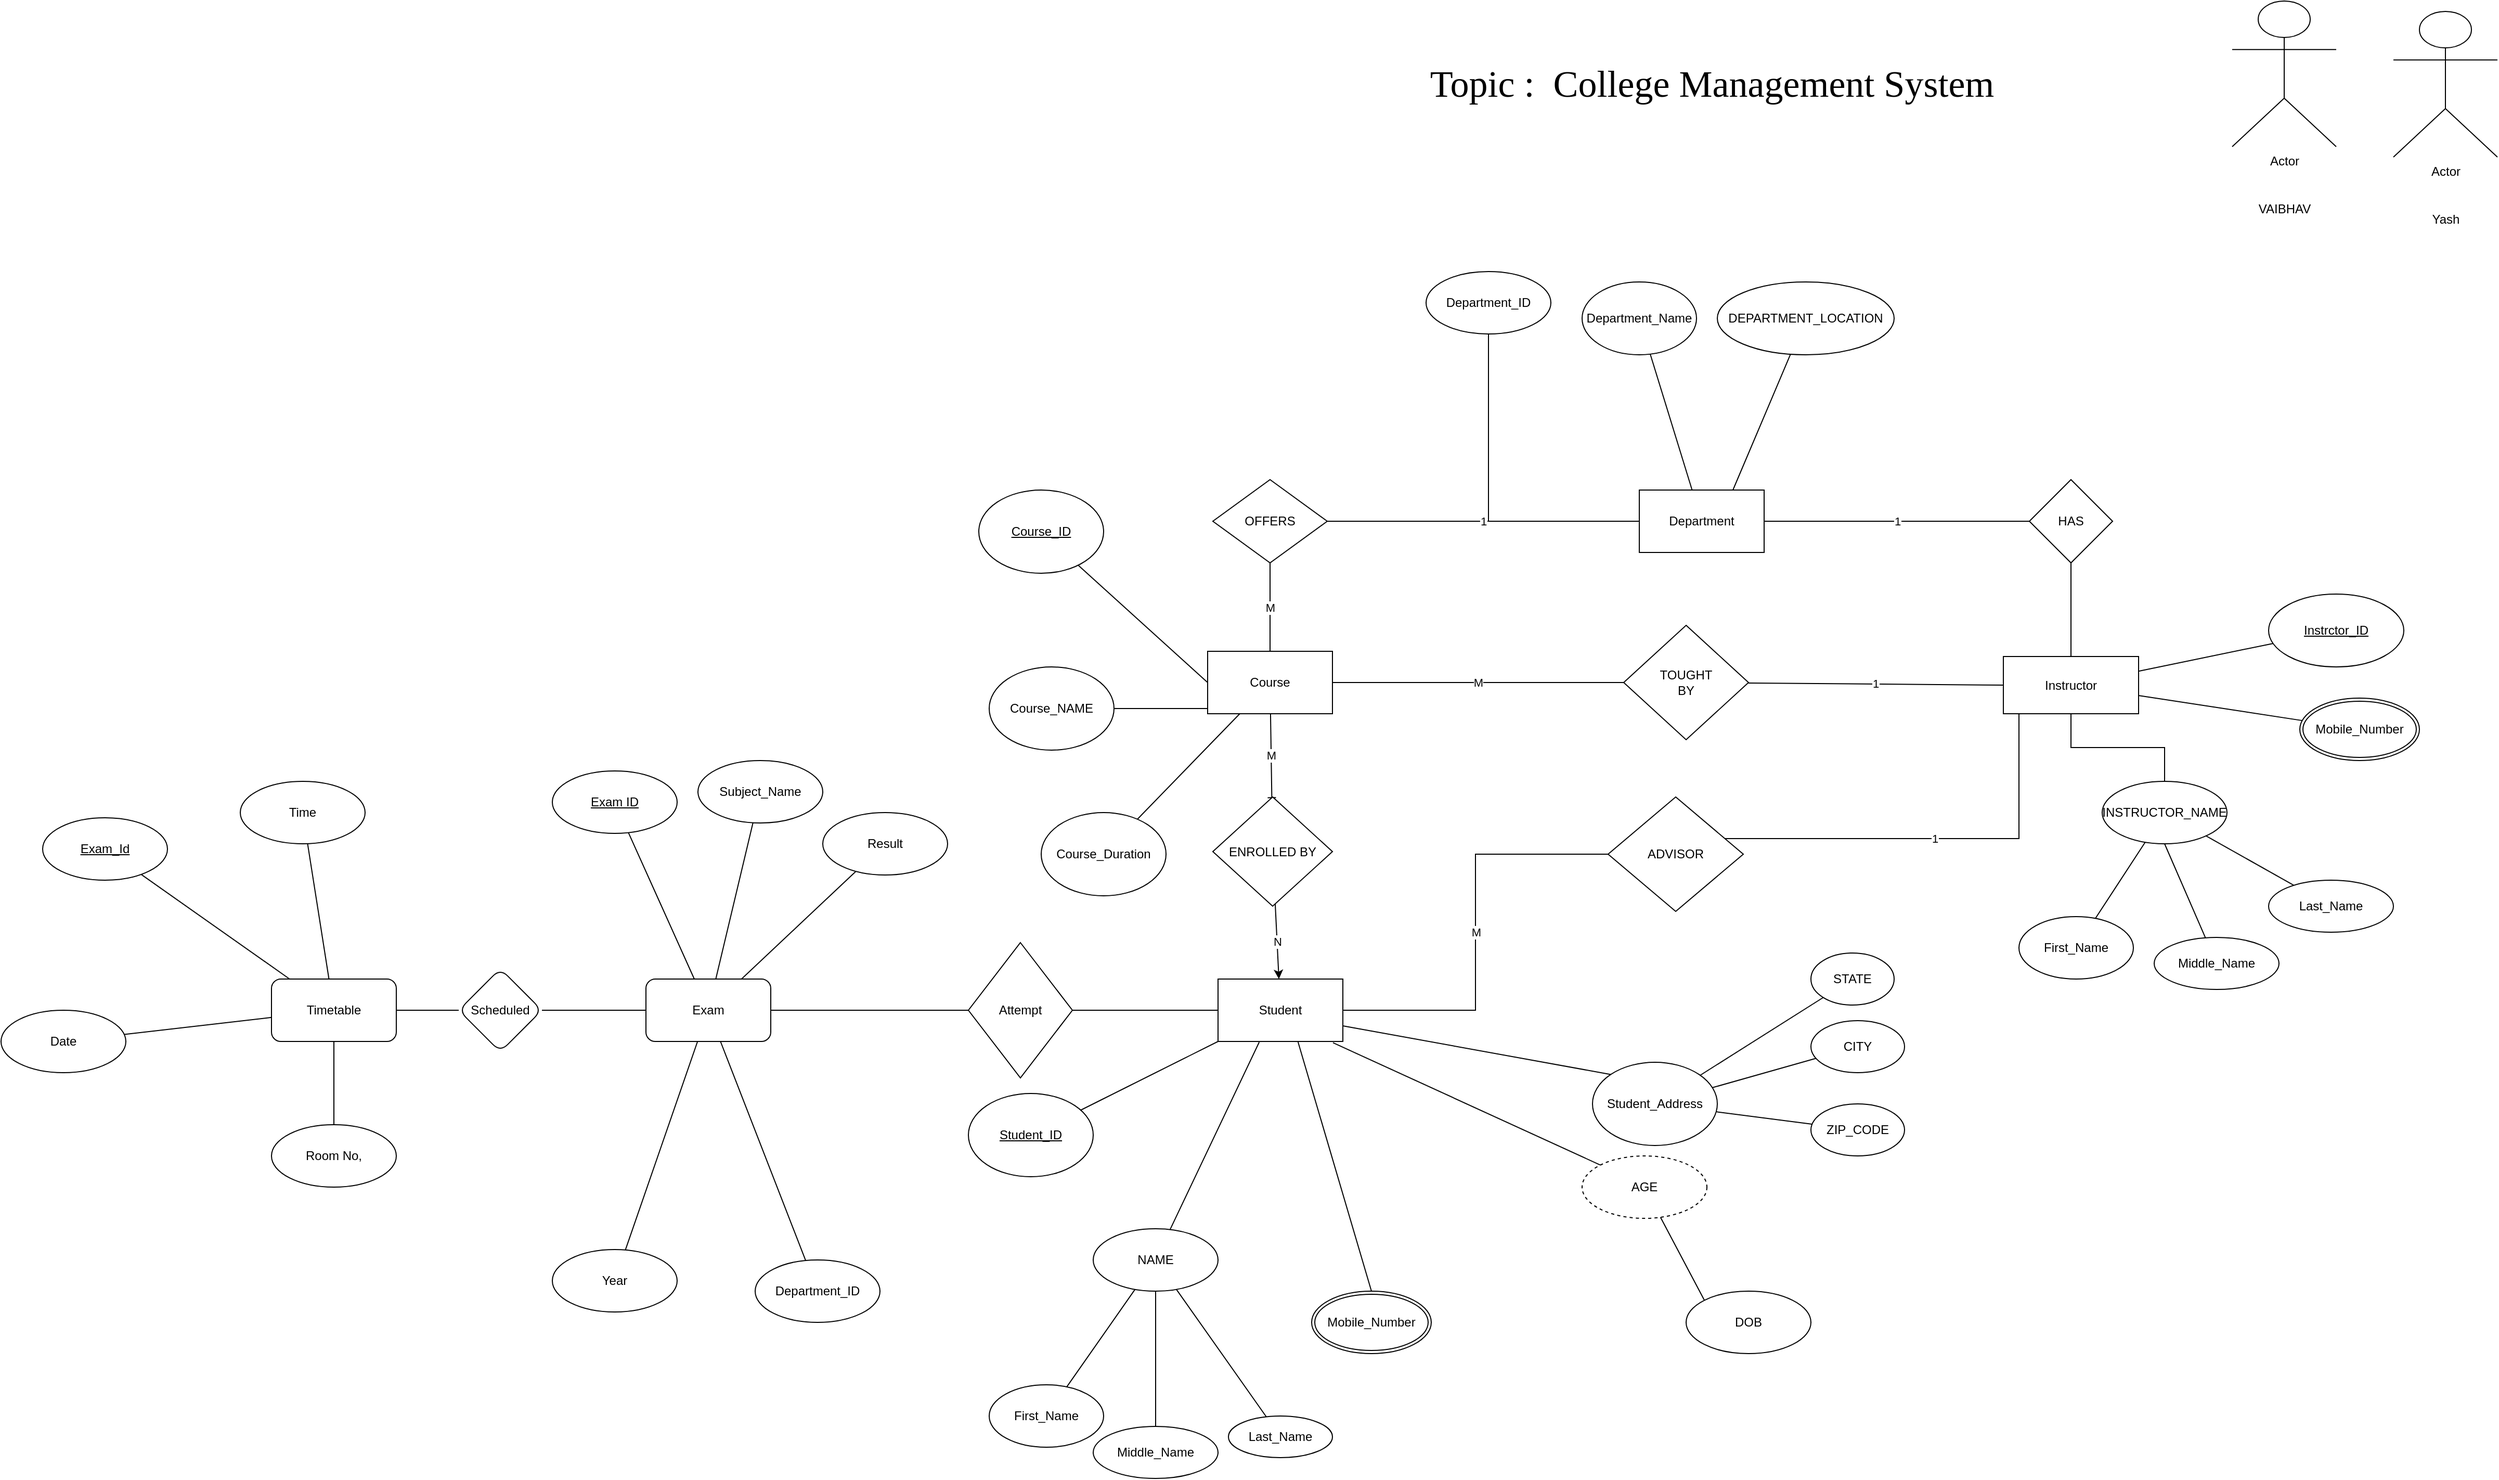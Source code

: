 <mxfile version="16.1.0" type="github">
  <diagram id="R2lEEEUBdFMjLlhIrx00" name="Page-1">
    <mxGraphModel dx="2772" dy="1697" grid="1" gridSize="10" guides="1" tooltips="1" connect="1" arrows="1" fold="1" page="1" pageScale="1" pageWidth="850" pageHeight="1100" math="0" shadow="0" extFonts="Permanent Marker^https://fonts.googleapis.com/css?family=Permanent+Marker">
      <root>
        <mxCell id="0" />
        <mxCell id="1" parent="0" />
        <mxCell id="QF39eqOGqN_0U-94D1bC-55" value="1" style="edgeStyle=orthogonalEdgeStyle;rounded=0;orthogonalLoop=1;jettySize=auto;html=1;entryX=0;entryY=0.5;entryDx=0;entryDy=0;endArrow=none;endFill=0;" parent="1" source="QF39eqOGqN_0U-94D1bC-11" target="QF39eqOGqN_0U-94D1bC-54" edge="1">
          <mxGeometry relative="1" as="geometry" />
        </mxCell>
        <mxCell id="Lc2b4h-heHFp3ACsY35L-27" value="" style="edgeStyle=orthogonalEdgeStyle;rounded=0;orthogonalLoop=1;jettySize=auto;html=1;endArrow=none;endFill=0;" edge="1" parent="1" source="QF39eqOGqN_0U-94D1bC-11" target="Lc2b4h-heHFp3ACsY35L-26">
          <mxGeometry relative="1" as="geometry" />
        </mxCell>
        <mxCell id="QF39eqOGqN_0U-94D1bC-11" value="Department" style="rounded=0;whiteSpace=wrap;html=1;" parent="1" vertex="1">
          <mxGeometry x="425" y="150" width="120" height="60" as="geometry" />
        </mxCell>
        <mxCell id="QF39eqOGqN_0U-94D1bC-50" value="M" style="rounded=0;orthogonalLoop=1;jettySize=auto;html=1;endArrow=none;endFill=0;" parent="1" source="QF39eqOGqN_0U-94D1bC-12" target="QF39eqOGqN_0U-94D1bC-49" edge="1">
          <mxGeometry relative="1" as="geometry" />
        </mxCell>
        <mxCell id="QF39eqOGqN_0U-94D1bC-63" value="M" style="orthogonalLoop=1;jettySize=auto;html=1;rounded=0;endArrow=baseDash;endFill=0;" parent="1" source="QF39eqOGqN_0U-94D1bC-12" target="QF39eqOGqN_0U-94D1bC-62" edge="1">
          <mxGeometry relative="1" as="geometry" />
        </mxCell>
        <mxCell id="QF39eqOGqN_0U-94D1bC-12" value="Course" style="rounded=0;whiteSpace=wrap;html=1;" parent="1" vertex="1">
          <mxGeometry x="10" y="305" width="120" height="60" as="geometry" />
        </mxCell>
        <mxCell id="QF39eqOGqN_0U-94D1bC-13" value="Instructor" style="rounded=0;whiteSpace=wrap;html=1;" parent="1" vertex="1">
          <mxGeometry x="775" y="310" width="130" height="55" as="geometry" />
        </mxCell>
        <mxCell id="QF39eqOGqN_0U-94D1bC-59" value="M" style="rounded=0;orthogonalLoop=1;jettySize=auto;html=1;entryX=0;entryY=0.5;entryDx=0;entryDy=0;endArrow=none;endFill=0;edgeStyle=orthogonalEdgeStyle;" parent="1" source="QF39eqOGqN_0U-94D1bC-14" target="QF39eqOGqN_0U-94D1bC-57" edge="1">
          <mxGeometry relative="1" as="geometry" />
        </mxCell>
        <mxCell id="QF39eqOGqN_0U-94D1bC-14" value="Student" style="rounded=0;whiteSpace=wrap;html=1;" parent="1" vertex="1">
          <mxGeometry x="20" y="620" width="120" height="60" as="geometry" />
        </mxCell>
        <mxCell id="QF39eqOGqN_0U-94D1bC-45" value="" style="rounded=0;orthogonalLoop=1;jettySize=auto;html=1;endArrow=none;endFill=0;" parent="1" source="QF39eqOGqN_0U-94D1bC-15" target="QF39eqOGqN_0U-94D1bC-11" edge="1">
          <mxGeometry relative="1" as="geometry" />
        </mxCell>
        <mxCell id="QF39eqOGqN_0U-94D1bC-15" value="Department_Name" style="ellipse;whiteSpace=wrap;html=1;" parent="1" vertex="1">
          <mxGeometry x="370" y="-50" width="110" height="70" as="geometry" />
        </mxCell>
        <mxCell id="QF39eqOGqN_0U-94D1bC-44" style="rounded=0;orthogonalLoop=1;jettySize=auto;html=1;entryX=0.75;entryY=0;entryDx=0;entryDy=0;endArrow=none;endFill=0;" parent="1" source="QF39eqOGqN_0U-94D1bC-16" target="QF39eqOGqN_0U-94D1bC-11" edge="1">
          <mxGeometry relative="1" as="geometry" />
        </mxCell>
        <mxCell id="QF39eqOGqN_0U-94D1bC-16" value="DEPARTMENT_LOCATION" style="ellipse;whiteSpace=wrap;html=1;" parent="1" vertex="1">
          <mxGeometry x="500" y="-50" width="170" height="70" as="geometry" />
        </mxCell>
        <mxCell id="QF39eqOGqN_0U-94D1bC-46" style="rounded=0;orthogonalLoop=1;jettySize=auto;html=1;entryX=0;entryY=0.5;entryDx=0;entryDy=0;endArrow=none;endFill=0;" parent="1" source="QF39eqOGqN_0U-94D1bC-17" target="QF39eqOGqN_0U-94D1bC-12" edge="1">
          <mxGeometry relative="1" as="geometry" />
        </mxCell>
        <mxCell id="QF39eqOGqN_0U-94D1bC-17" value="&lt;u&gt;Course_ID&lt;/u&gt;" style="ellipse;whiteSpace=wrap;html=1;" parent="1" vertex="1">
          <mxGeometry x="-210" y="150" width="120" height="80" as="geometry" />
        </mxCell>
        <mxCell id="QF39eqOGqN_0U-94D1bC-47" value="" style="edgeStyle=orthogonalEdgeStyle;rounded=0;orthogonalLoop=1;jettySize=auto;html=1;endArrow=none;endFill=0;" parent="1" source="QF39eqOGqN_0U-94D1bC-18" target="QF39eqOGqN_0U-94D1bC-12" edge="1">
          <mxGeometry relative="1" as="geometry">
            <Array as="points">
              <mxPoint x="100" y="360" />
              <mxPoint x="100" y="360" />
            </Array>
          </mxGeometry>
        </mxCell>
        <mxCell id="QF39eqOGqN_0U-94D1bC-18" value="Course_NAME" style="ellipse;whiteSpace=wrap;html=1;" parent="1" vertex="1">
          <mxGeometry x="-200" y="320" width="120" height="80" as="geometry" />
        </mxCell>
        <mxCell id="QF39eqOGqN_0U-94D1bC-48" value="" style="rounded=0;orthogonalLoop=1;jettySize=auto;html=1;endArrow=none;endFill=0;" parent="1" source="QF39eqOGqN_0U-94D1bC-19" target="QF39eqOGqN_0U-94D1bC-12" edge="1">
          <mxGeometry relative="1" as="geometry" />
        </mxCell>
        <mxCell id="QF39eqOGqN_0U-94D1bC-19" value="Course_Duration" style="ellipse;whiteSpace=wrap;html=1;" parent="1" vertex="1">
          <mxGeometry x="-150" y="460" width="120" height="80" as="geometry" />
        </mxCell>
        <mxCell id="QF39eqOGqN_0U-94D1bC-43" style="rounded=0;orthogonalLoop=1;jettySize=auto;html=1;endArrow=none;endFill=0;" parent="1" source="QF39eqOGqN_0U-94D1bC-21" target="QF39eqOGqN_0U-94D1bC-13" edge="1">
          <mxGeometry relative="1" as="geometry" />
        </mxCell>
        <mxCell id="QF39eqOGqN_0U-94D1bC-21" value="Instrctor_ID" style="ellipse;whiteSpace=wrap;html=1;fontStyle=4" parent="1" vertex="1">
          <mxGeometry x="1030" y="250" width="130" height="70" as="geometry" />
        </mxCell>
        <mxCell id="QF39eqOGqN_0U-94D1bC-42" style="rounded=0;orthogonalLoop=1;jettySize=auto;html=1;endArrow=none;endFill=0;" parent="1" source="2UdWuP_MJw2ZWGw73I6B-8" target="QF39eqOGqN_0U-94D1bC-13" edge="1">
          <mxGeometry relative="1" as="geometry">
            <mxPoint x="1040" y="380" as="sourcePoint" />
          </mxGeometry>
        </mxCell>
        <mxCell id="QF39eqOGqN_0U-94D1bC-38" style="rounded=0;orthogonalLoop=1;jettySize=auto;html=1;exitX=0;exitY=0;exitDx=0;exitDy=0;entryX=1;entryY=0.75;entryDx=0;entryDy=0;endArrow=none;endFill=0;" parent="1" source="QF39eqOGqN_0U-94D1bC-25" target="QF39eqOGqN_0U-94D1bC-14" edge="1">
          <mxGeometry relative="1" as="geometry" />
        </mxCell>
        <mxCell id="QF39eqOGqN_0U-94D1bC-25" value="Student_Address" style="ellipse;whiteSpace=wrap;html=1;" parent="1" vertex="1">
          <mxGeometry x="380" y="700" width="120" height="80" as="geometry" />
        </mxCell>
        <mxCell id="QF39eqOGqN_0U-94D1bC-34" style="rounded=0;orthogonalLoop=1;jettySize=auto;html=1;endArrow=none;endFill=0;" parent="1" source="QF39eqOGqN_0U-94D1bC-26" target="QF39eqOGqN_0U-94D1bC-14" edge="1">
          <mxGeometry relative="1" as="geometry" />
        </mxCell>
        <mxCell id="QF39eqOGqN_0U-94D1bC-26" value="&lt;u&gt;Student_ID&lt;/u&gt;" style="ellipse;whiteSpace=wrap;html=1;" parent="1" vertex="1">
          <mxGeometry x="-220" y="730" width="120" height="80" as="geometry" />
        </mxCell>
        <mxCell id="QF39eqOGqN_0U-94D1bC-67" value="" style="edgeStyle=orthogonalEdgeStyle;rounded=0;orthogonalLoop=1;jettySize=auto;html=1;endArrow=none;endFill=0;" parent="1" source="QF39eqOGqN_0U-94D1bC-28" target="QF39eqOGqN_0U-94D1bC-66" edge="1">
          <mxGeometry relative="1" as="geometry">
            <Array as="points">
              <mxPoint x="-90" y="1010" />
            </Array>
          </mxGeometry>
        </mxCell>
        <mxCell id="QF39eqOGqN_0U-94D1bC-28" value="First_Name" style="ellipse;whiteSpace=wrap;html=1;" parent="1" vertex="1">
          <mxGeometry x="-200" y="1010" width="110" height="60" as="geometry" />
        </mxCell>
        <mxCell id="QF39eqOGqN_0U-94D1bC-68" value="" style="rounded=0;orthogonalLoop=1;jettySize=auto;html=1;endArrow=none;endFill=0;" parent="1" source="QF39eqOGqN_0U-94D1bC-29" target="QF39eqOGqN_0U-94D1bC-66" edge="1">
          <mxGeometry relative="1" as="geometry" />
        </mxCell>
        <mxCell id="QF39eqOGqN_0U-94D1bC-29" value="Last_Name" style="ellipse;whiteSpace=wrap;html=1;" parent="1" vertex="1">
          <mxGeometry x="30" y="1040" width="100" height="40" as="geometry" />
        </mxCell>
        <mxCell id="QF39eqOGqN_0U-94D1bC-31" value="M" style="rounded=0;orthogonalLoop=1;jettySize=auto;html=1;strokeColor=default;endArrow=none;endFill=0;" parent="1" source="QF39eqOGqN_0U-94D1bC-30" target="QF39eqOGqN_0U-94D1bC-12" edge="1">
          <mxGeometry relative="1" as="geometry" />
        </mxCell>
        <mxCell id="QF39eqOGqN_0U-94D1bC-32" value="1" style="edgeStyle=orthogonalEdgeStyle;rounded=0;orthogonalLoop=1;jettySize=auto;html=1;endArrow=none;endFill=0;" parent="1" source="QF39eqOGqN_0U-94D1bC-30" target="QF39eqOGqN_0U-94D1bC-11" edge="1">
          <mxGeometry relative="1" as="geometry" />
        </mxCell>
        <mxCell id="QF39eqOGqN_0U-94D1bC-30" value="OFFERS" style="rhombus;whiteSpace=wrap;html=1;" parent="1" vertex="1">
          <mxGeometry x="15" y="140" width="110" height="80" as="geometry" />
        </mxCell>
        <mxCell id="QF39eqOGqN_0U-94D1bC-51" value="1" style="rounded=0;orthogonalLoop=1;jettySize=auto;html=1;entryX=0;entryY=0.5;entryDx=0;entryDy=0;endArrow=none;endFill=0;" parent="1" source="QF39eqOGqN_0U-94D1bC-49" target="QF39eqOGqN_0U-94D1bC-13" edge="1">
          <mxGeometry relative="1" as="geometry" />
        </mxCell>
        <mxCell id="QF39eqOGqN_0U-94D1bC-49" value="TOUGHT&lt;br&gt;BY" style="rhombus;whiteSpace=wrap;html=1;rounded=0;" parent="1" vertex="1">
          <mxGeometry x="410" y="280" width="120" height="110" as="geometry" />
        </mxCell>
        <mxCell id="2UdWuP_MJw2ZWGw73I6B-13" value="" style="edgeStyle=none;rounded=0;orthogonalLoop=1;jettySize=auto;html=1;endArrow=none;endFill=0;" parent="1" source="QF39eqOGqN_0U-94D1bC-54" target="QF39eqOGqN_0U-94D1bC-13" edge="1">
          <mxGeometry relative="1" as="geometry" />
        </mxCell>
        <mxCell id="QF39eqOGqN_0U-94D1bC-54" value="HAS" style="rhombus;whiteSpace=wrap;html=1;" parent="1" vertex="1">
          <mxGeometry x="800" y="140" width="80" height="80" as="geometry" />
        </mxCell>
        <mxCell id="QF39eqOGqN_0U-94D1bC-60" value="1" style="edgeStyle=orthogonalEdgeStyle;rounded=0;orthogonalLoop=1;jettySize=auto;html=1;endArrow=none;endFill=0;" parent="1" source="QF39eqOGqN_0U-94D1bC-57" target="QF39eqOGqN_0U-94D1bC-13" edge="1">
          <mxGeometry relative="1" as="geometry">
            <mxPoint x="710" y="370" as="targetPoint" />
            <Array as="points">
              <mxPoint x="790" y="485" />
            </Array>
          </mxGeometry>
        </mxCell>
        <mxCell id="QF39eqOGqN_0U-94D1bC-57" value="ADVISOR" style="rhombus;whiteSpace=wrap;html=1;" parent="1" vertex="1">
          <mxGeometry x="395" y="445" width="130" height="110" as="geometry" />
        </mxCell>
        <mxCell id="QF39eqOGqN_0U-94D1bC-64" value="N" style="rounded=0;orthogonalLoop=1;jettySize=auto;html=1;" parent="1" source="QF39eqOGqN_0U-94D1bC-62" target="QF39eqOGqN_0U-94D1bC-14" edge="1">
          <mxGeometry relative="1" as="geometry" />
        </mxCell>
        <mxCell id="QF39eqOGqN_0U-94D1bC-62" value="ENROLLED BY" style="rhombus;whiteSpace=wrap;html=1;rounded=0;" parent="1" vertex="1">
          <mxGeometry x="15" y="445" width="115" height="105" as="geometry" />
        </mxCell>
        <mxCell id="QF39eqOGqN_0U-94D1bC-75" style="rounded=0;orthogonalLoop=1;jettySize=auto;html=1;endArrow=none;endFill=0;" parent="1" source="QF39eqOGqN_0U-94D1bC-65" target="QF39eqOGqN_0U-94D1bC-25" edge="1">
          <mxGeometry relative="1" as="geometry" />
        </mxCell>
        <mxCell id="QF39eqOGqN_0U-94D1bC-65" value="CITY" style="ellipse;whiteSpace=wrap;html=1;" parent="1" vertex="1">
          <mxGeometry x="590" y="660" width="90" height="50" as="geometry" />
        </mxCell>
        <mxCell id="QF39eqOGqN_0U-94D1bC-69" style="rounded=0;orthogonalLoop=1;jettySize=auto;html=1;entryX=0.33;entryY=1.01;entryDx=0;entryDy=0;entryPerimeter=0;endArrow=none;endFill=0;" parent="1" source="QF39eqOGqN_0U-94D1bC-66" target="QF39eqOGqN_0U-94D1bC-14" edge="1">
          <mxGeometry relative="1" as="geometry" />
        </mxCell>
        <mxCell id="QF39eqOGqN_0U-94D1bC-66" value="NAME" style="ellipse;whiteSpace=wrap;html=1;" parent="1" vertex="1">
          <mxGeometry x="-100" y="860" width="120" height="60" as="geometry" />
        </mxCell>
        <mxCell id="QF39eqOGqN_0U-94D1bC-71" style="edgeStyle=orthogonalEdgeStyle;rounded=0;orthogonalLoop=1;jettySize=auto;html=1;entryX=0.5;entryY=1;entryDx=0;entryDy=0;endArrow=none;endFill=0;" parent="1" source="QF39eqOGqN_0U-94D1bC-70" target="QF39eqOGqN_0U-94D1bC-66" edge="1">
          <mxGeometry relative="1" as="geometry" />
        </mxCell>
        <mxCell id="QF39eqOGqN_0U-94D1bC-70" value="Middle_Name" style="ellipse;whiteSpace=wrap;html=1;" parent="1" vertex="1">
          <mxGeometry x="-100" y="1050" width="120" height="50" as="geometry" />
        </mxCell>
        <mxCell id="QF39eqOGqN_0U-94D1bC-76" style="rounded=0;orthogonalLoop=1;jettySize=auto;html=1;endArrow=none;endFill=0;" parent="1" source="QF39eqOGqN_0U-94D1bC-72" target="QF39eqOGqN_0U-94D1bC-25" edge="1">
          <mxGeometry relative="1" as="geometry" />
        </mxCell>
        <mxCell id="QF39eqOGqN_0U-94D1bC-72" value="ZIP_CODE" style="ellipse;whiteSpace=wrap;html=1;" parent="1" vertex="1">
          <mxGeometry x="590" y="740" width="90" height="50" as="geometry" />
        </mxCell>
        <mxCell id="QF39eqOGqN_0U-94D1bC-74" style="rounded=0;orthogonalLoop=1;jettySize=auto;html=1;endArrow=none;endFill=0;" parent="1" source="QF39eqOGqN_0U-94D1bC-73" target="QF39eqOGqN_0U-94D1bC-25" edge="1">
          <mxGeometry relative="1" as="geometry" />
        </mxCell>
        <mxCell id="QF39eqOGqN_0U-94D1bC-73" value="STATE" style="ellipse;whiteSpace=wrap;html=1;" parent="1" vertex="1">
          <mxGeometry x="590" y="595" width="80" height="50" as="geometry" />
        </mxCell>
        <mxCell id="2UdWuP_MJw2ZWGw73I6B-12" style="edgeStyle=none;rounded=0;orthogonalLoop=1;jettySize=auto;html=1;exitX=0;exitY=0;exitDx=0;exitDy=0;entryX=0.921;entryY=1.02;entryDx=0;entryDy=0;entryPerimeter=0;endArrow=none;endFill=0;" parent="1" source="QF39eqOGqN_0U-94D1bC-78" target="QF39eqOGqN_0U-94D1bC-14" edge="1">
          <mxGeometry relative="1" as="geometry" />
        </mxCell>
        <mxCell id="QF39eqOGqN_0U-94D1bC-78" value="AGE" style="ellipse;whiteSpace=wrap;html=1;rounded=0;dashed=1;" parent="1" vertex="1">
          <mxGeometry x="370" y="790" width="120" height="60" as="geometry" />
        </mxCell>
        <mxCell id="2UdWuP_MJw2ZWGw73I6B-11" style="edgeStyle=none;rounded=0;orthogonalLoop=1;jettySize=auto;html=1;exitX=0;exitY=0;exitDx=0;exitDy=0;endArrow=none;endFill=0;" parent="1" source="QF39eqOGqN_0U-94D1bC-80" target="QF39eqOGqN_0U-94D1bC-78" edge="1">
          <mxGeometry relative="1" as="geometry" />
        </mxCell>
        <mxCell id="QF39eqOGqN_0U-94D1bC-80" value="DOB" style="ellipse;whiteSpace=wrap;html=1;rounded=0;" parent="1" vertex="1">
          <mxGeometry x="470" y="920" width="120" height="60" as="geometry" />
        </mxCell>
        <mxCell id="QF39eqOGqN_0U-94D1bC-84" value="" style="edgeStyle=orthogonalEdgeStyle;rounded=0;orthogonalLoop=1;jettySize=auto;html=1;endArrow=none;endFill=0;" parent="1" source="QF39eqOGqN_0U-94D1bC-85" target="QF39eqOGqN_0U-94D1bC-88" edge="1">
          <mxGeometry relative="1" as="geometry">
            <Array as="points">
              <mxPoint x="880" y="580" />
              <mxPoint x="900" y="580" />
            </Array>
          </mxGeometry>
        </mxCell>
        <mxCell id="QF39eqOGqN_0U-94D1bC-85" value="First_Name" style="ellipse;whiteSpace=wrap;html=1;" parent="1" vertex="1">
          <mxGeometry x="790" y="560" width="110" height="60" as="geometry" />
        </mxCell>
        <mxCell id="QF39eqOGqN_0U-94D1bC-86" value="" style="rounded=0;orthogonalLoop=1;jettySize=auto;html=1;endArrow=none;endFill=0;" parent="1" source="QF39eqOGqN_0U-94D1bC-87" target="QF39eqOGqN_0U-94D1bC-88" edge="1">
          <mxGeometry relative="1" as="geometry" />
        </mxCell>
        <mxCell id="QF39eqOGqN_0U-94D1bC-87" value="Last_Name" style="ellipse;whiteSpace=wrap;html=1;" parent="1" vertex="1">
          <mxGeometry x="1030" y="525" width="120" height="50" as="geometry" />
        </mxCell>
        <mxCell id="QF39eqOGqN_0U-94D1bC-91" style="edgeStyle=orthogonalEdgeStyle;rounded=0;orthogonalLoop=1;jettySize=auto;html=1;entryX=0.5;entryY=1;entryDx=0;entryDy=0;endArrow=none;endFill=0;" parent="1" source="QF39eqOGqN_0U-94D1bC-88" target="QF39eqOGqN_0U-94D1bC-13" edge="1">
          <mxGeometry relative="1" as="geometry" />
        </mxCell>
        <mxCell id="QF39eqOGqN_0U-94D1bC-88" value="INSTRUCTOR_NAME" style="ellipse;whiteSpace=wrap;html=1;" parent="1" vertex="1">
          <mxGeometry x="870" y="430" width="120" height="60" as="geometry" />
        </mxCell>
        <mxCell id="QF39eqOGqN_0U-94D1bC-89" style="rounded=0;orthogonalLoop=1;jettySize=auto;html=1;entryX=0.5;entryY=1;entryDx=0;entryDy=0;endArrow=none;endFill=0;" parent="1" source="QF39eqOGqN_0U-94D1bC-90" target="QF39eqOGqN_0U-94D1bC-88" edge="1">
          <mxGeometry relative="1" as="geometry" />
        </mxCell>
        <mxCell id="QF39eqOGqN_0U-94D1bC-90" value="Middle_Name" style="ellipse;whiteSpace=wrap;html=1;" parent="1" vertex="1">
          <mxGeometry x="920" y="580" width="120" height="50" as="geometry" />
        </mxCell>
        <mxCell id="2UdWuP_MJw2ZWGw73I6B-7" style="rounded=0;orthogonalLoop=1;jettySize=auto;html=1;entryX=0.641;entryY=1.009;entryDx=0;entryDy=0;entryPerimeter=0;endArrow=none;endFill=0;exitX=0.5;exitY=0;exitDx=0;exitDy=0;" parent="1" target="QF39eqOGqN_0U-94D1bC-14" edge="1" source="2UdWuP_MJw2ZWGw73I6B-5">
          <mxGeometry relative="1" as="geometry">
            <mxPoint x="95.715" y="900.014" as="sourcePoint" />
          </mxGeometry>
        </mxCell>
        <mxCell id="2UdWuP_MJw2ZWGw73I6B-5" value="Mobile_Number" style="ellipse;shape=doubleEllipse;margin=3;whiteSpace=wrap;html=1;align=center;" parent="1" vertex="1">
          <mxGeometry x="110" y="920" width="115" height="60" as="geometry" />
        </mxCell>
        <mxCell id="2UdWuP_MJw2ZWGw73I6B-8" value="Mobile_Number" style="ellipse;shape=doubleEllipse;margin=3;whiteSpace=wrap;html=1;align=center;" parent="1" vertex="1">
          <mxGeometry x="1060" y="350" width="115" height="60" as="geometry" />
        </mxCell>
        <mxCell id="2UdWuP_MJw2ZWGw73I6B-16" value="Actor" style="shape=umlActor;verticalLabelPosition=bottom;verticalAlign=top;html=1;outlineConnect=0;" parent="1" vertex="1">
          <mxGeometry x="995" y="-320" width="100" height="140" as="geometry" />
        </mxCell>
        <mxCell id="2UdWuP_MJw2ZWGw73I6B-17" value="VAIBHAV" style="text;html=1;align=center;verticalAlign=middle;resizable=0;points=[];autosize=1;strokeColor=none;fillColor=none;" parent="1" vertex="1">
          <mxGeometry x="1010" y="-130" width="70" height="20" as="geometry" />
        </mxCell>
        <mxCell id="2UdWuP_MJw2ZWGw73I6B-22" value="Actor" style="shape=umlActor;verticalLabelPosition=bottom;verticalAlign=top;html=1;outlineConnect=0;" parent="1" vertex="1">
          <mxGeometry x="1150" y="-310" width="100" height="140" as="geometry" />
        </mxCell>
        <mxCell id="2UdWuP_MJw2ZWGw73I6B-25" value="Yash" style="text;html=1;align=center;verticalAlign=middle;resizable=0;points=[];autosize=1;strokeColor=none;fillColor=none;" parent="1" vertex="1">
          <mxGeometry x="1180" y="-120" width="40" height="20" as="geometry" />
        </mxCell>
        <mxCell id="2UdWuP_MJw2ZWGw73I6B-26" value="Topic :&amp;nbsp; College Management System" style="text;html=1;strokeColor=none;fillColor=none;align=center;verticalAlign=middle;whiteSpace=wrap;rounded=0;fontFamily=Comic Sans MS;fontSize=36;" parent="1" vertex="1">
          <mxGeometry x="180" y="-255" width="630" height="30" as="geometry" />
        </mxCell>
        <mxCell id="Lc2b4h-heHFp3ACsY35L-7" value="" style="edgeStyle=orthogonalEdgeStyle;rounded=0;orthogonalLoop=1;jettySize=auto;html=1;endArrow=none;endFill=0;" edge="1" parent="1" source="Lc2b4h-heHFp3ACsY35L-1" target="Lc2b4h-heHFp3ACsY35L-6">
          <mxGeometry relative="1" as="geometry" />
        </mxCell>
        <mxCell id="Lc2b4h-heHFp3ACsY35L-19" value="" style="rounded=0;orthogonalLoop=1;jettySize=auto;html=1;endArrow=none;endFill=0;" edge="1" parent="1" source="Lc2b4h-heHFp3ACsY35L-1" target="Lc2b4h-heHFp3ACsY35L-18">
          <mxGeometry relative="1" as="geometry" />
        </mxCell>
        <mxCell id="Lc2b4h-heHFp3ACsY35L-21" value="" style="rounded=0;orthogonalLoop=1;jettySize=auto;html=1;endArrow=none;endFill=0;" edge="1" parent="1" source="Lc2b4h-heHFp3ACsY35L-1" target="Lc2b4h-heHFp3ACsY35L-20">
          <mxGeometry relative="1" as="geometry" />
        </mxCell>
        <mxCell id="Lc2b4h-heHFp3ACsY35L-23" value="" style="rounded=0;orthogonalLoop=1;jettySize=auto;html=1;endArrow=none;endFill=0;" edge="1" parent="1" source="Lc2b4h-heHFp3ACsY35L-1" target="Lc2b4h-heHFp3ACsY35L-22">
          <mxGeometry relative="1" as="geometry" />
        </mxCell>
        <mxCell id="Lc2b4h-heHFp3ACsY35L-25" value="" style="rounded=0;orthogonalLoop=1;jettySize=auto;html=1;endArrow=none;endFill=0;" edge="1" parent="1" source="Lc2b4h-heHFp3ACsY35L-1" target="Lc2b4h-heHFp3ACsY35L-24">
          <mxGeometry relative="1" as="geometry" />
        </mxCell>
        <mxCell id="Lc2b4h-heHFp3ACsY35L-29" value="" style="rounded=0;orthogonalLoop=1;jettySize=auto;html=1;endArrow=none;endFill=0;" edge="1" parent="1" source="Lc2b4h-heHFp3ACsY35L-1" target="Lc2b4h-heHFp3ACsY35L-28">
          <mxGeometry relative="1" as="geometry" />
        </mxCell>
        <mxCell id="Lc2b4h-heHFp3ACsY35L-1" value="Exam" style="rounded=1;whiteSpace=wrap;html=1;" vertex="1" parent="1">
          <mxGeometry x="-530" y="620" width="120" height="60" as="geometry" />
        </mxCell>
        <mxCell id="Lc2b4h-heHFp3ACsY35L-3" value="" style="edgeStyle=orthogonalEdgeStyle;rounded=0;orthogonalLoop=1;jettySize=auto;html=1;endArrow=none;endFill=0;" edge="1" parent="1" source="Lc2b4h-heHFp3ACsY35L-2" target="Lc2b4h-heHFp3ACsY35L-1">
          <mxGeometry relative="1" as="geometry" />
        </mxCell>
        <mxCell id="Lc2b4h-heHFp3ACsY35L-5" value="" style="edgeStyle=orthogonalEdgeStyle;rounded=0;orthogonalLoop=1;jettySize=auto;html=1;endArrow=none;endFill=0;" edge="1" parent="1" source="Lc2b4h-heHFp3ACsY35L-2" target="QF39eqOGqN_0U-94D1bC-14">
          <mxGeometry relative="1" as="geometry" />
        </mxCell>
        <mxCell id="Lc2b4h-heHFp3ACsY35L-2" value="Attempt" style="rhombus;whiteSpace=wrap;html=1;" vertex="1" parent="1">
          <mxGeometry x="-220" y="585" width="100" height="130" as="geometry" />
        </mxCell>
        <mxCell id="Lc2b4h-heHFp3ACsY35L-9" value="" style="edgeStyle=orthogonalEdgeStyle;rounded=0;orthogonalLoop=1;jettySize=auto;html=1;endArrow=none;endFill=0;" edge="1" parent="1" source="Lc2b4h-heHFp3ACsY35L-6" target="Lc2b4h-heHFp3ACsY35L-8">
          <mxGeometry relative="1" as="geometry" />
        </mxCell>
        <mxCell id="Lc2b4h-heHFp3ACsY35L-6" value="Scheduled" style="rhombus;whiteSpace=wrap;html=1;rounded=1;" vertex="1" parent="1">
          <mxGeometry x="-710" y="610" width="80" height="80" as="geometry" />
        </mxCell>
        <mxCell id="Lc2b4h-heHFp3ACsY35L-11" value="" style="rounded=0;orthogonalLoop=1;jettySize=auto;html=1;endArrow=none;endFill=0;" edge="1" parent="1" source="Lc2b4h-heHFp3ACsY35L-8" target="Lc2b4h-heHFp3ACsY35L-10">
          <mxGeometry relative="1" as="geometry" />
        </mxCell>
        <mxCell id="Lc2b4h-heHFp3ACsY35L-13" value="" style="rounded=0;orthogonalLoop=1;jettySize=auto;html=1;endArrow=none;endFill=0;" edge="1" parent="1" source="Lc2b4h-heHFp3ACsY35L-8" target="Lc2b4h-heHFp3ACsY35L-12">
          <mxGeometry relative="1" as="geometry" />
        </mxCell>
        <mxCell id="Lc2b4h-heHFp3ACsY35L-15" value="" style="rounded=0;orthogonalLoop=1;jettySize=auto;html=1;endArrow=none;endFill=0;" edge="1" parent="1" source="Lc2b4h-heHFp3ACsY35L-8" target="Lc2b4h-heHFp3ACsY35L-14">
          <mxGeometry relative="1" as="geometry" />
        </mxCell>
        <mxCell id="Lc2b4h-heHFp3ACsY35L-17" value="" style="rounded=0;orthogonalLoop=1;jettySize=auto;html=1;endArrow=none;endFill=0;" edge="1" parent="1" source="Lc2b4h-heHFp3ACsY35L-8" target="Lc2b4h-heHFp3ACsY35L-16">
          <mxGeometry relative="1" as="geometry" />
        </mxCell>
        <mxCell id="Lc2b4h-heHFp3ACsY35L-8" value="Timetable" style="whiteSpace=wrap;html=1;rounded=1;" vertex="1" parent="1">
          <mxGeometry x="-890" y="620" width="120" height="60" as="geometry" />
        </mxCell>
        <mxCell id="Lc2b4h-heHFp3ACsY35L-10" value="Time" style="ellipse;whiteSpace=wrap;html=1;rounded=1;" vertex="1" parent="1">
          <mxGeometry x="-920" y="430" width="120" height="60" as="geometry" />
        </mxCell>
        <mxCell id="Lc2b4h-heHFp3ACsY35L-12" value="Date" style="ellipse;whiteSpace=wrap;html=1;rounded=1;" vertex="1" parent="1">
          <mxGeometry x="-1150" y="650" width="120" height="60" as="geometry" />
        </mxCell>
        <mxCell id="Lc2b4h-heHFp3ACsY35L-14" value="Room No," style="ellipse;whiteSpace=wrap;html=1;rounded=1;" vertex="1" parent="1">
          <mxGeometry x="-890" y="760" width="120" height="60" as="geometry" />
        </mxCell>
        <mxCell id="Lc2b4h-heHFp3ACsY35L-16" value="&lt;u&gt;Exam_Id&lt;/u&gt;" style="ellipse;whiteSpace=wrap;html=1;rounded=1;" vertex="1" parent="1">
          <mxGeometry x="-1110" y="465" width="120" height="60" as="geometry" />
        </mxCell>
        <mxCell id="Lc2b4h-heHFp3ACsY35L-18" value="Subject_Name" style="ellipse;whiteSpace=wrap;html=1;rounded=1;" vertex="1" parent="1">
          <mxGeometry x="-480" y="410" width="120" height="60" as="geometry" />
        </mxCell>
        <mxCell id="Lc2b4h-heHFp3ACsY35L-20" value="Year" style="ellipse;whiteSpace=wrap;html=1;rounded=1;" vertex="1" parent="1">
          <mxGeometry x="-620" y="880" width="120" height="60" as="geometry" />
        </mxCell>
        <mxCell id="Lc2b4h-heHFp3ACsY35L-22" value="&lt;u&gt;Exam ID&lt;/u&gt;" style="ellipse;whiteSpace=wrap;html=1;rounded=1;" vertex="1" parent="1">
          <mxGeometry x="-620" y="420" width="120" height="60" as="geometry" />
        </mxCell>
        <mxCell id="Lc2b4h-heHFp3ACsY35L-24" value="Department_ID" style="ellipse;whiteSpace=wrap;html=1;rounded=1;" vertex="1" parent="1">
          <mxGeometry x="-425" y="890" width="120" height="60" as="geometry" />
        </mxCell>
        <mxCell id="Lc2b4h-heHFp3ACsY35L-26" value="Department_ID" style="ellipse;whiteSpace=wrap;html=1;rounded=0;" vertex="1" parent="1">
          <mxGeometry x="220" y="-60" width="120" height="60" as="geometry" />
        </mxCell>
        <mxCell id="Lc2b4h-heHFp3ACsY35L-28" value="Result" style="ellipse;whiteSpace=wrap;html=1;rounded=1;" vertex="1" parent="1">
          <mxGeometry x="-360" y="460" width="120" height="60" as="geometry" />
        </mxCell>
      </root>
    </mxGraphModel>
  </diagram>
</mxfile>
